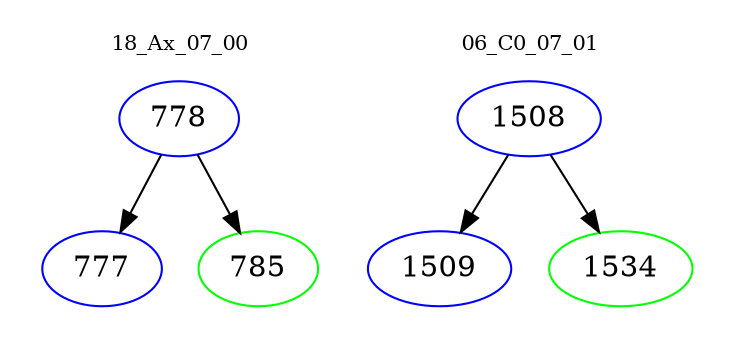 digraph{
subgraph cluster_0 {
color = white
label = "18_Ax_07_00";
fontsize=10;
T0_778 [label="778", color="blue"]
T0_778 -> T0_777 [color="black"]
T0_777 [label="777", color="blue"]
T0_778 -> T0_785 [color="black"]
T0_785 [label="785", color="green"]
}
subgraph cluster_1 {
color = white
label = "06_C0_07_01";
fontsize=10;
T1_1508 [label="1508", color="blue"]
T1_1508 -> T1_1509 [color="black"]
T1_1509 [label="1509", color="blue"]
T1_1508 -> T1_1534 [color="black"]
T1_1534 [label="1534", color="green"]
}
}
